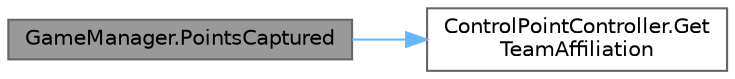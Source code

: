 digraph "GameManager.PointsCaptured"
{
 // LATEX_PDF_SIZE
  bgcolor="transparent";
  edge [fontname=Helvetica,fontsize=10,labelfontname=Helvetica,labelfontsize=10];
  node [fontname=Helvetica,fontsize=10,shape=box,height=0.2,width=0.4];
  rankdir="LR";
  Node1 [label="GameManager.PointsCaptured",height=0.2,width=0.4,color="gray40", fillcolor="grey60", style="filled", fontcolor="black",tooltip=" "];
  Node1 -> Node2 [color="steelblue1",style="solid"];
  Node2 [label="ControlPointController.Get\lTeamAffiliation",height=0.2,width=0.4,color="grey40", fillcolor="white", style="filled",URL="$class_control_point_controller.html#ad282b2451f7a48af2b577329d976dfdf",tooltip=" "];
}
